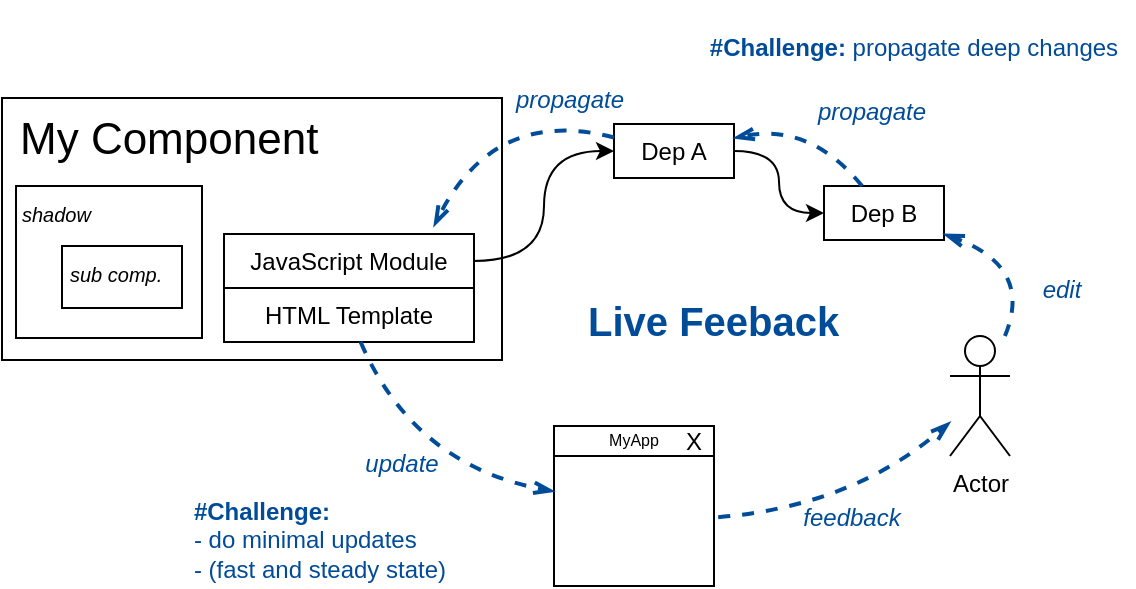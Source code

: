 <mxfile version="12.1.7" type="github" pages="1">
  <diagram name="Page-1" id="97a40813-6b03-0c74-37c1-0168de264b11">
    <mxGraphModel dx="700" dy="178" grid="1" gridSize="10" guides="1" tooltips="1" connect="1" arrows="1" fold="1" page="1" pageScale="1" pageWidth="700" pageHeight="400" background="#ffffff" math="0" shadow="0">
      <root>
        <mxCell id="0"/>
        <mxCell id="1" parent="0"/>
        <mxCell id="oVds-KpbGb20mdoy89iN-2" value="" style="rounded=0;whiteSpace=wrap;html=1;" vertex="1" parent="1">
          <mxGeometry x="59" y="500" width="250" height="131" as="geometry"/>
        </mxCell>
        <mxCell id="oVds-KpbGb20mdoy89iN-3" style="edgeStyle=orthogonalEdgeStyle;curved=1;orthogonalLoop=1;jettySize=auto;html=1;entryX=0;entryY=0.5;entryDx=0;entryDy=0;fontSize=22;" edge="1" parent="1" source="oVds-KpbGb20mdoy89iN-4" target="oVds-KpbGb20mdoy89iN-7">
          <mxGeometry relative="1" as="geometry"/>
        </mxCell>
        <mxCell id="oVds-KpbGb20mdoy89iN-4" value="JavaScript Module" style="rounded=0;whiteSpace=wrap;html=1;" vertex="1" parent="1">
          <mxGeometry x="170" y="568" width="125" height="27" as="geometry"/>
        </mxCell>
        <mxCell id="oVds-KpbGb20mdoy89iN-5" value="HTML Template" style="rounded=0;whiteSpace=wrap;html=1;" vertex="1" parent="1">
          <mxGeometry x="170" y="595" width="125" height="27" as="geometry"/>
        </mxCell>
        <mxCell id="oVds-KpbGb20mdoy89iN-6" style="edgeStyle=orthogonalEdgeStyle;curved=1;orthogonalLoop=1;jettySize=auto;html=1;fontSize=22;entryX=0;entryY=0.5;entryDx=0;entryDy=0;" edge="1" parent="1" source="oVds-KpbGb20mdoy89iN-7" target="oVds-KpbGb20mdoy89iN-8">
          <mxGeometry relative="1" as="geometry"/>
        </mxCell>
        <mxCell id="oVds-KpbGb20mdoy89iN-7" value="Dep A" style="rounded=0;whiteSpace=wrap;html=1;" vertex="1" parent="1">
          <mxGeometry x="365" y="513" width="60" height="27" as="geometry"/>
        </mxCell>
        <mxCell id="oVds-KpbGb20mdoy89iN-8" value="Dep B" style="rounded=0;whiteSpace=wrap;html=1;" vertex="1" parent="1">
          <mxGeometry x="470" y="544" width="60" height="27" as="geometry"/>
        </mxCell>
        <mxCell id="oVds-KpbGb20mdoy89iN-9" value="" style="whiteSpace=wrap;html=1;aspect=fixed;fontSize=22;align=left;" vertex="1" parent="1">
          <mxGeometry x="335" y="664" width="80" height="80" as="geometry"/>
        </mxCell>
        <mxCell id="oVds-KpbGb20mdoy89iN-10" value="&lt;div style=&quot;text-align: center&quot;&gt;&lt;span style=&quot;font-size: 8px&quot;&gt;MyApp&lt;/span&gt;&lt;/div&gt;" style="rounded=0;whiteSpace=wrap;html=1;fontSize=22;align=center;verticalAlign=bottom;horizontal=1;labelPosition=center;verticalLabelPosition=middle;spacingTop=0;spacingBottom=-3;" vertex="1" parent="1">
          <mxGeometry x="335" y="664" width="80" height="15" as="geometry"/>
        </mxCell>
        <mxCell id="oVds-KpbGb20mdoy89iN-11" value="X" style="text;html=1;strokeColor=none;fillColor=none;align=center;verticalAlign=middle;whiteSpace=wrap;rounded=0;" vertex="1" parent="1">
          <mxGeometry x="400" y="666.5" width="10" height="10" as="geometry"/>
        </mxCell>
        <mxCell id="oVds-KpbGb20mdoy89iN-12" value="Actor" style="shape=umlActor;verticalLabelPosition=bottom;labelBackgroundColor=#ffffff;verticalAlign=top;html=1;outlineConnect=0;" vertex="1" parent="1">
          <mxGeometry x="533" y="619" width="30" height="60" as="geometry"/>
        </mxCell>
        <mxCell id="oVds-KpbGb20mdoy89iN-13" value="" style="endArrow=openThin;html=1;endFill=0;fillColor=#dae8fc;strokeColor=#004C99;strokeWidth=2;dashed=1;comic=0;shadow=0;curved=1;" edge="1" parent="1" source="oVds-KpbGb20mdoy89iN-12" target="oVds-KpbGb20mdoy89iN-8">
          <mxGeometry width="50" height="50" relative="1" as="geometry">
            <mxPoint x="495" y="644" as="sourcePoint"/>
            <mxPoint x="562.5" y="566.5" as="targetPoint"/>
            <Array as="points">
              <mxPoint x="575" y="584"/>
            </Array>
          </mxGeometry>
        </mxCell>
        <mxCell id="oVds-KpbGb20mdoy89iN-14" value="&lt;i&gt;edit&lt;/i&gt;" style="text;html=1;strokeColor=none;fillColor=none;align=center;verticalAlign=middle;whiteSpace=wrap;rounded=0;fontColor=#004C99;" vertex="1" parent="1">
          <mxGeometry x="575" y="589.5" width="28" height="12" as="geometry"/>
        </mxCell>
        <mxCell id="oVds-KpbGb20mdoy89iN-15" value="" style="endArrow=openThin;html=1;endFill=0;fillColor=#dae8fc;strokeColor=#004C99;strokeWidth=2;dashed=1;comic=0;shadow=0;exitX=1.026;exitY=0.57;exitDx=0;exitDy=0;exitPerimeter=0;curved=1;" edge="1" parent="1" source="oVds-KpbGb20mdoy89iN-9" target="oVds-KpbGb20mdoy89iN-12">
          <mxGeometry width="50" height="50" relative="1" as="geometry">
            <mxPoint x="511" y="714.444" as="sourcePoint"/>
            <mxPoint x="568" y="764" as="targetPoint"/>
            <Array as="points">
              <mxPoint x="485" y="704"/>
            </Array>
          </mxGeometry>
        </mxCell>
        <mxCell id="oVds-KpbGb20mdoy89iN-16" value="&lt;i&gt;feedback&lt;/i&gt;" style="text;html=1;strokeColor=none;fillColor=none;align=center;verticalAlign=middle;whiteSpace=wrap;rounded=0;fontColor=#004C99;" vertex="1" parent="1">
          <mxGeometry x="470" y="704" width="28" height="12" as="geometry"/>
        </mxCell>
        <mxCell id="oVds-KpbGb20mdoy89iN-17" value="" style="endArrow=openThin;html=1;endFill=0;fillColor=#dae8fc;strokeColor=#004C99;strokeWidth=2;dashed=1;comic=0;shadow=0;curved=1;" edge="1" parent="1" source="oVds-KpbGb20mdoy89iN-8" target="oVds-KpbGb20mdoy89iN-7">
          <mxGeometry width="50" height="50" relative="1" as="geometry">
            <mxPoint x="395.143" y="557.714" as="sourcePoint"/>
            <mxPoint x="511" y="500.571" as="targetPoint"/>
            <Array as="points">
              <mxPoint x="463" y="512"/>
            </Array>
          </mxGeometry>
        </mxCell>
        <mxCell id="oVds-KpbGb20mdoy89iN-18" value="&lt;i&gt;propagate&lt;/i&gt;" style="text;html=1;strokeColor=none;fillColor=none;align=center;verticalAlign=middle;whiteSpace=wrap;rounded=0;fontColor=#004C99;" vertex="1" parent="1">
          <mxGeometry x="479.5" y="501" width="28" height="12" as="geometry"/>
        </mxCell>
        <mxCell id="oVds-KpbGb20mdoy89iN-19" value="&lt;i&gt;propagate&lt;/i&gt;" style="text;html=1;strokeColor=none;fillColor=none;align=center;verticalAlign=middle;whiteSpace=wrap;rounded=0;fontColor=#004C99;" vertex="1" parent="1">
          <mxGeometry x="329" y="495" width="28" height="12" as="geometry"/>
        </mxCell>
        <mxCell id="oVds-KpbGb20mdoy89iN-20" value="" style="endArrow=openThin;html=1;endFill=0;fillColor=#dae8fc;strokeColor=#004C99;strokeWidth=2;dashed=1;comic=0;shadow=0;curved=1;exitX=0;exitY=0.25;exitDx=0;exitDy=0;" edge="1" parent="1" source="oVds-KpbGb20mdoy89iN-7">
          <mxGeometry width="50" height="50" relative="1" as="geometry">
            <mxPoint x="370" y="534" as="sourcePoint"/>
            <mxPoint x="275" y="564" as="targetPoint"/>
            <Array as="points">
              <mxPoint x="305" y="504"/>
            </Array>
          </mxGeometry>
        </mxCell>
        <mxCell id="oVds-KpbGb20mdoy89iN-21" value="" style="endArrow=openThin;html=1;endFill=0;fillColor=#dae8fc;strokeColor=#004C99;strokeWidth=2;dashed=1;comic=0;shadow=0;curved=1;" edge="1" parent="1" source="oVds-KpbGb20mdoy89iN-5" target="oVds-KpbGb20mdoy89iN-9">
          <mxGeometry width="50" height="50" relative="1" as="geometry">
            <mxPoint x="380" y="544" as="sourcePoint"/>
            <mxPoint x="285" y="574" as="targetPoint"/>
            <Array as="points">
              <mxPoint x="265" y="684"/>
            </Array>
          </mxGeometry>
        </mxCell>
        <mxCell id="oVds-KpbGb20mdoy89iN-22" value="&lt;i&gt;update&lt;/i&gt;" style="text;html=1;strokeColor=none;fillColor=none;align=center;verticalAlign=middle;whiteSpace=wrap;rounded=0;fontColor=#004C99;" vertex="1" parent="1">
          <mxGeometry x="245" y="676.5" width="28" height="12" as="geometry"/>
        </mxCell>
        <mxCell id="oVds-KpbGb20mdoy89iN-23" value="&lt;div style=&quot;text-align: left&quot;&gt;&lt;span style=&quot;font-style: normal&quot;&gt;&lt;b&gt;#Challenge:&lt;/b&gt;&lt;/span&gt;&lt;span style=&quot;font-style: normal&quot;&gt;&amp;nbsp;propagate deep changes&lt;/span&gt;&lt;/div&gt;" style="text;html=1;strokeColor=none;fillColor=none;align=center;verticalAlign=middle;whiteSpace=wrap;rounded=0;fontColor=#004C99;fontStyle=2" vertex="1" parent="1">
          <mxGeometry x="405" y="451" width="220" height="48" as="geometry"/>
        </mxCell>
        <mxCell id="oVds-KpbGb20mdoy89iN-24" value="&lt;div style=&quot;text-align: left&quot;&gt;&lt;span style=&quot;font-style: normal&quot;&gt;&lt;b&gt;#Challenge:&lt;/b&gt;&lt;/span&gt;&lt;span style=&quot;font-style: normal&quot;&gt;&amp;nbsp;&lt;br&gt;- do minimal updates &lt;br&gt;- (fast and steady state)&lt;/span&gt;&lt;/div&gt;" style="text;html=1;strokeColor=none;fillColor=none;align=center;verticalAlign=middle;whiteSpace=wrap;rounded=0;fontColor=#004C99;fontStyle=2" vertex="1" parent="1">
          <mxGeometry x="131" y="698" width="174" height="46" as="geometry"/>
        </mxCell>
        <mxCell id="oVds-KpbGb20mdoy89iN-25" value="My Component" style="text;html=1;strokeColor=none;fillColor=none;align=left;verticalAlign=top;whiteSpace=wrap;fontColor=#000000;fontSize=22;spacingTop=-4;" vertex="1" parent="1">
          <mxGeometry x="66" y="505" width="173" height="43" as="geometry"/>
        </mxCell>
        <mxCell id="oVds-KpbGb20mdoy89iN-26" value="" style="rounded=0;whiteSpace=wrap;html=1;fontColor=#004C99;" vertex="1" parent="1">
          <mxGeometry x="66" y="544" width="93" height="76" as="geometry"/>
        </mxCell>
        <mxCell id="oVds-KpbGb20mdoy89iN-27" value="" style="rounded=0;whiteSpace=wrap;html=1;fontColor=#004C99;" vertex="1" parent="1">
          <mxGeometry x="89" y="574" width="60" height="31" as="geometry"/>
        </mxCell>
        <mxCell id="oVds-KpbGb20mdoy89iN-28" value="&lt;span style=&quot;font-size: 10px&quot;&gt;&lt;i&gt;shadow&lt;/i&gt;&lt;/span&gt;" style="text;html=1;strokeColor=none;fillColor=none;align=left;verticalAlign=top;whiteSpace=wrap;rounded=0;labelPosition=center;verticalLabelPosition=middle;labelBorderColor=none;" vertex="1" parent="1">
          <mxGeometry x="67" y="544" width="102" height="25" as="geometry"/>
        </mxCell>
        <mxCell id="oVds-KpbGb20mdoy89iN-29" value="&lt;span style=&quot;font-size: 10px&quot;&gt;&lt;i&gt;sub comp.&lt;/i&gt;&lt;/span&gt;" style="text;html=1;strokeColor=none;fillColor=none;align=left;verticalAlign=top;whiteSpace=wrap;rounded=0;labelPosition=center;verticalLabelPosition=middle;labelBorderColor=none;" vertex="1" parent="1">
          <mxGeometry x="91" y="574" width="102" height="25" as="geometry"/>
        </mxCell>
        <mxCell id="oVds-KpbGb20mdoy89iN-30" value="Live Feeback" style="html=1;fontSize=20;fontColor=#004C99;fontStyle=1;align=left;strokeColor=none;fillColor=none;gradientColor=none;" vertex="1" parent="1">
          <mxGeometry x="350" y="595.603" width="110" height="30" as="geometry"/>
        </mxCell>
      </root>
    </mxGraphModel>
  </diagram>
</mxfile>
